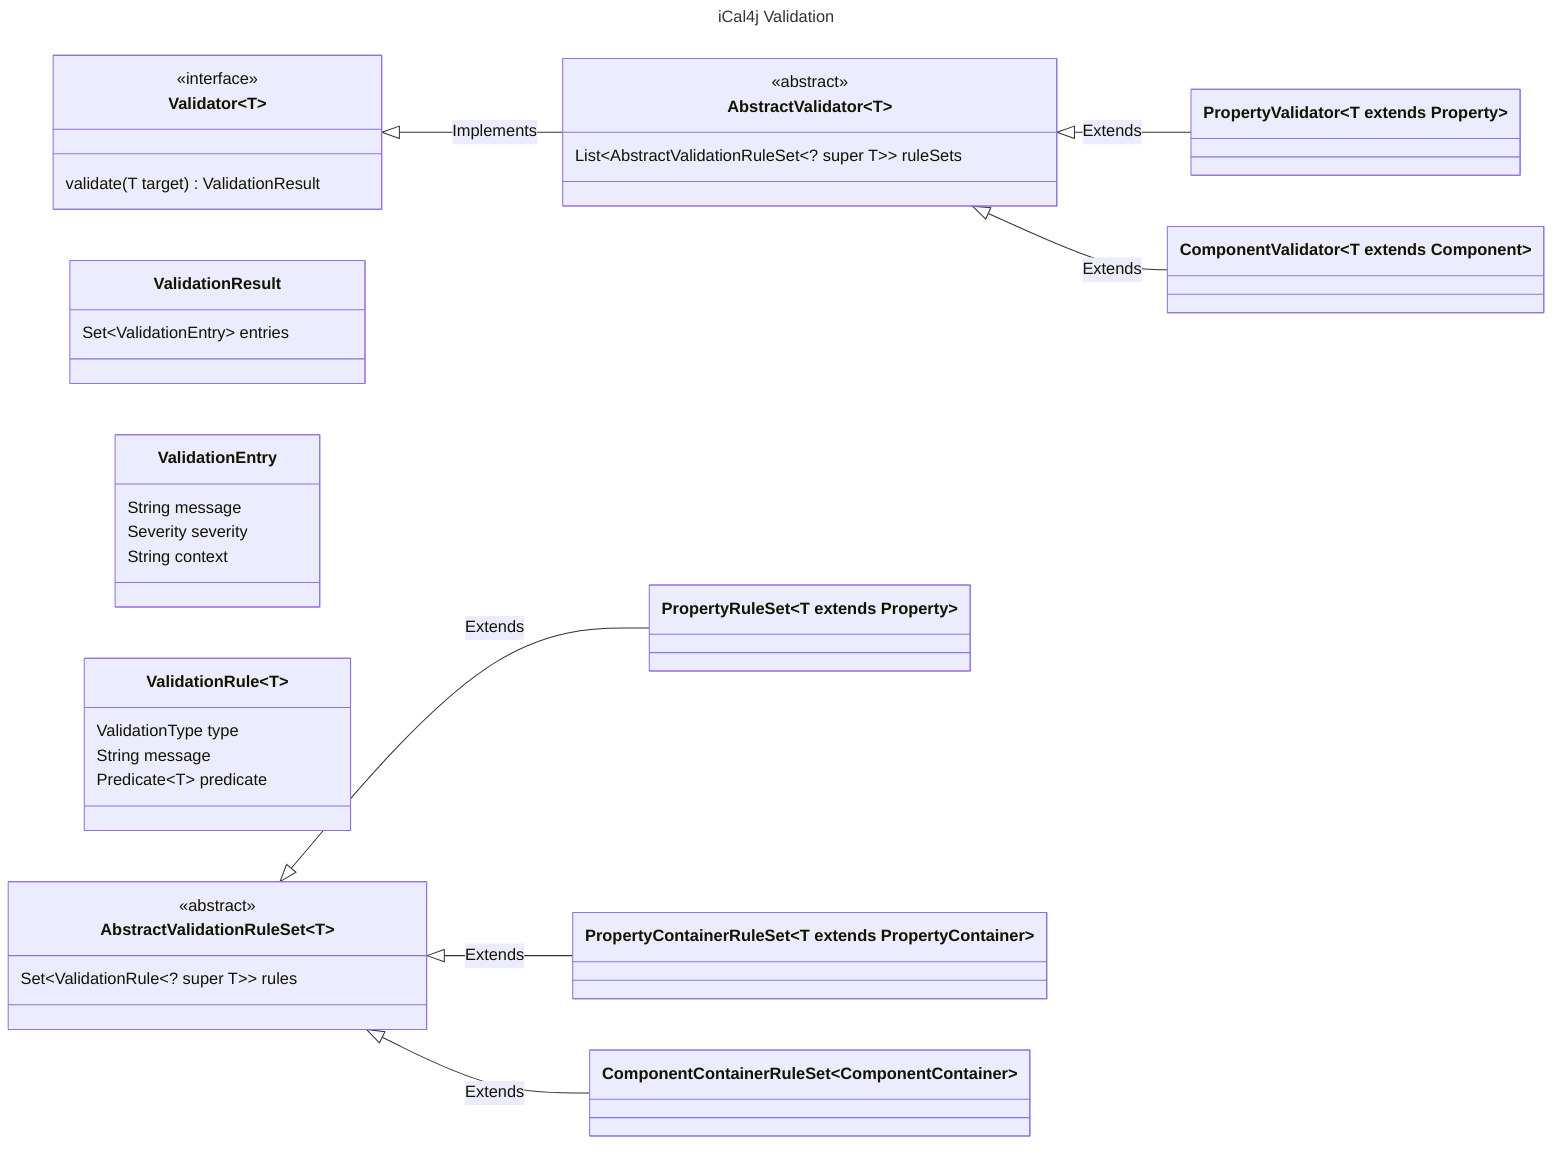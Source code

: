 ---
title: iCal4j Validation
---
classDiagram
    direction LR

    class Validator~T~
    <<interface>> Validator~T~
    Validator~T~: validate(T target) ValidationResult

    class AbstractValidator~T~
    <<abstract>> AbstractValidator~T~
    AbstractValidator~T~: List~AbstractValidationRuleSet~? super T~~ ruleSets

    class PropertyValidator~T extends Property~

    class ComponentValidator~T extends Component~

    ValidationResult: Set~ValidationEntry~ entries

    ValidationEntry: String message
    ValidationEntry: Severity severity
    ValidationEntry: String context

    ValidationRule~T~: ValidationType type
    ValidationRule~T~: String message
    ValidationRule~T~: Predicate~T~ predicate

    class AbstractValidationRuleSet~T~
    <<abstract>> AbstractValidationRuleSet~T~
    AbstractValidationRuleSet~T~: Set~ValidationRule~? super T~~ rules

    class PropertyRuleSet~T extends Property~
    class PropertyContainerRuleSet~T extends PropertyContainer~
    class ComponentContainerRuleSet~ComponentContainer~

    Validator~T~ <|-- AbstractValidator~T~: Implements

    AbstractValidator~T~ <|-- PropertyValidator~T extends Property~: Extends
    AbstractValidator~T~ <|-- ComponentValidator~T extends Component~: Extends

    AbstractValidationRuleSet~T~ <|-- PropertyRuleSet~T extends Property~: Extends
    AbstractValidationRuleSet~T~ <|-- PropertyContainerRuleSet~T extends PropertyContainer~: Extends
    AbstractValidationRuleSet~T~ <|-- ComponentContainerRuleSet~ComponentContainer~: Extends